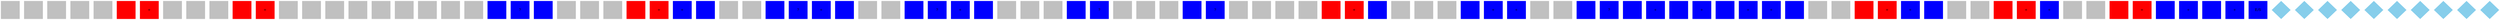 digraph G{
graph [ overlap=true];
edge[weight=0.1];
node [shape=record];
"nodeM_0.0_-1.0"[width=1.0,height=1.0,style=filled, color = gray,pos="0.0,-1.0!",label = " "];
"nodeM_-1.0_0.0"[width=1.0,height=1.0,style=filled, color = gray,pos="-1.0,0.0!",label = " "];
"nodeM_0.0_3.0"[width=1.0,height=1.0,style=filled, color = gray,pos="0.0,3.0!",label = " "];
"nodeM_1.0_2.0"[width=1.0,height=1.0,style=filled, color = gray,pos="1.0,2.0!",label = " "];
"nodeM_-1.0_2.0"[width=1.0,height=1.0,style=filled, color = gray,pos="-1.0,2.0!",label = " "];
"nodeM_0.0_1.0"[width=1.0,height=1.0,style=filled, color = red,pos="0.0,1.0!",label = " "];
node_1_2_0_0_[width=1.0,height=1.0,style=filled, color = red,pos="0.0,2.0!",label = "+"];
"nodeM_2.0_-1.0"[width=1.0,height=1.0,style=filled, color = gray,pos="2.0,-1.0!",label = " "];
"nodeM_2.0_3.0"[width=1.0,height=1.0,style=filled, color = gray,pos="2.0,3.0!",label = " "];
"nodeM_3.0_2.0"[width=1.0,height=1.0,style=filled, color = gray,pos="3.0,2.0!",label = " "];
"nodeM_1.0_2.0"[width=1.0,height=1.0,style=filled, color = gray,pos="1.0,2.0!",label = " "];
"nodeM_2.0_1.0"[width=1.0,height=1.0,style=filled, color = red,pos="2.0,1.0!",label = " "];
node_2_2_1_4_0_0_[width=1.0,height=1.0,style=filled, color = red,pos="2.0,2.0!",label = "+"];
"nodeM_4.0_-1.0"[width=1.0,height=1.0,style=filled, color = gray,pos="4.0,-1.0!",label = " "];
"nodeM_3.0_2.0"[width=1.0,height=1.0,style=filled, color = gray,pos="3.0,2.0!",label = " "];
"nodeM_3.0_4.0"[width=1.0,height=1.0,style=filled, color = gray,pos="3.0,4.0!",label = " "];
"nodeM_3.0_6.0"[width=1.0,height=1.0,style=filled, color = gray,pos="3.0,6.0!",label = " "];
"nodeM_5.0_8.0"[width=1.0,height=1.0,style=filled, color = gray,pos="5.0,8.0!",label = " "];
"nodeM_5.0_10.0"[width=1.0,height=1.0,style=filled, color = gray,pos="5.0,10.0!",label = " "];
"nodeM_5.0_12.0"[width=1.0,height=1.0,style=filled, color = gray,pos="5.0,12.0!",label = " "];
"nodeM_4.0_15.0"[width=1.0,height=1.0,style=filled, color = gray,pos="4.0,15.0!",label = " "];
"nodeM_5.0_14.0"[width=1.0,height=1.0,style=filled, color = gray,pos="5.0,14.0!",label = " "];
"nodeM_3.0_14.0"[width=1.0,height=1.0,style=filled, color = gray,pos="3.0,14.0!",label = " "];
"nodeM_4.0_13.0"[width=1.0,height=1.0,style=filled, color = blue,pos="4.0,13.0!",label = " "];
node_9_2_8_2_7_2_6_2_5_2_4_2_3_2_2_4_1_4_0_0_[width=1.0,height=1.0,style=filled, color = blue,pos="4.0,14.0!",label = "?"];
"nodeM_4.0_11.0"[width=1.0,height=1.0,style=filled, color = blue,pos="4.0,11.0!",label = " "];
"nodeM_2.0_13.0"[width=1.0,height=1.0,style=filled, color = gray,pos="2.0,13.0!",label = " "];
"nodeM_2.0_11.0"[width=1.0,height=1.0,style=filled, color = gray,pos="2.0,11.0!",label = " "];
"nodeM_1.0_12.0"[width=1.0,height=1.0,style=filled, color = gray,pos="1.0,12.0!",label = " "];
"nodeM_3.0_12.0"[width=1.0,height=1.0,style=filled, color = red,pos="3.0,12.0!",label = " "];
node_9_3_8_2_7_2_6_2_5_2_4_2_3_2_2_4_1_4_0_0_[width=1.0,height=1.0,style=filled, color = red,pos="2.0,12.0!",label = "+"];
node_8_2_7_2_6_2_5_2_4_2_3_2_2_4_1_4_0_0_[width=1.0,height=1.0,style=filled, color = blue,pos="4.0,12.0!",label = "+"];
"nodeM_4.0_9.0"[width=1.0,height=1.0,style=filled, color = blue,pos="4.0,9.0!",label = " "];
"nodeM_2.0_11.0"[width=1.0,height=1.0,style=filled, color = gray,pos="2.0,11.0!",label = " "];
"nodeM_2.0_9.0"[width=1.0,height=1.0,style=filled, color = gray,pos="2.0,9.0!",label = " "];
"nodeM_1.0_10.0"[width=1.0,height=1.0,style=filled, color = gray,pos="1.0,10.0!",label = " "];
"nodeM_3.0_10.0"[width=1.0,height=1.0,style=filled, color = blue,pos="3.0,10.0!",label = " "];
node_8_3_7_2_6_2_5_2_4_2_3_2_2_4_1_4_0_0_[width=1.0,height=1.0,style=filled, color = blue,pos="2.0,10.0!",label = "?"];
node_7_2_6_2_5_2_4_2_3_2_2_4_1_4_0_0_[width=1.0,height=1.0,style=filled, color = blue,pos="4.0,10.0!",label = "+"];
"nodeM_4.0_7.0"[width=1.0,height=1.0,style=filled, color = blue,pos="4.0,7.0!",label = " "];
"nodeM_2.0_9.0"[width=1.0,height=1.0,style=filled, color = gray,pos="2.0,9.0!",label = " "];
"nodeM_2.0_7.0"[width=1.0,height=1.0,style=filled, color = gray,pos="2.0,7.0!",label = " "];
"nodeM_1.0_8.0"[width=1.0,height=1.0,style=filled, color = gray,pos="1.0,8.0!",label = " "];
"nodeM_3.0_8.0"[width=1.0,height=1.0,style=filled, color = blue,pos="3.0,8.0!",label = " "];
node_7_3_6_2_5_2_4_2_3_2_2_4_1_4_0_0_[width=1.0,height=1.0,style=filled, color = blue,pos="2.0,8.0!",label = "?"];
node_6_2_5_2_4_2_3_2_2_4_1_4_0_0_[width=1.0,height=1.0,style=filled, color = blue,pos="4.0,8.0!",label = "+"];
"nodeM_4.0_5.0"[width=1.0,height=1.0,style=filled, color = blue,pos="4.0,5.0!",label = " "];
"nodeM_6.0_5.0"[width=1.0,height=1.0,style=filled, color = gray,pos="6.0,5.0!",label = " "];
"nodeM_6.0_9.0"[width=1.0,height=1.0,style=filled, color = gray,pos="6.0,9.0!",label = " "];
"nodeM_7.0_8.0"[width=1.0,height=1.0,style=filled, color = gray,pos="7.0,8.0!",label = " "];
"nodeM_5.0_8.0"[width=1.0,height=1.0,style=filled, color = gray,pos="5.0,8.0!",label = " "];
"nodeM_6.0_7.0"[width=1.0,height=1.0,style=filled, color = blue,pos="6.0,7.0!",label = " "];
node_7_2_6_4_5_2_4_2_3_2_2_4_1_4_0_0_[width=1.0,height=1.0,style=filled, color = blue,pos="6.0,8.0!",label = "?"];
"nodeM_8.0_5.0"[width=1.0,height=1.0,style=filled, color = gray,pos="8.0,5.0!",label = " "];
"nodeM_8.0_9.0"[width=1.0,height=1.0,style=filled, color = gray,pos="8.0,9.0!",label = " "];
"nodeM_9.0_8.0"[width=1.0,height=1.0,style=filled, color = gray,pos="9.0,8.0!",label = " "];
"nodeM_7.0_8.0"[width=1.0,height=1.0,style=filled, color = gray,pos="7.0,8.0!",label = " "];
"nodeM_8.0_7.0"[width=1.0,height=1.0,style=filled, color = blue,pos="8.0,7.0!",label = " "];
node_8_2_7_4_6_4_5_2_4_2_3_2_2_4_1_4_0_0_[width=1.0,height=1.0,style=filled, color = blue,pos="8.0,8.0!",label = "?"];
"nodeM_10.0_5.0"[width=1.0,height=1.0,style=filled, color = gray,pos="10.0,5.0!",label = " "];
"nodeM_9.0_8.0"[width=1.0,height=1.0,style=filled, color = gray,pos="9.0,8.0!",label = " "];
"nodeM_10.0_11.0"[width=1.0,height=1.0,style=filled, color = gray,pos="10.0,11.0!",label = " "];
"nodeM_11.0_10.0"[width=1.0,height=1.0,style=filled, color = gray,pos="11.0,10.0!",label = " "];
"nodeM_9.0_10.0"[width=1.0,height=1.0,style=filled, color = gray,pos="9.0,10.0!",label = " "];
"nodeM_10.0_9.0"[width=1.0,height=1.0,style=filled, color = red,pos="10.0,9.0!",label = " "];
node_10_2_9_2_8_4_7_4_6_4_5_2_4_2_3_2_2_4_1_4_0_0_[width=1.0,height=1.0,style=filled, color = red,pos="10.0,10.0!",label = "+"];
"nodeM_10.0_7.0"[width=1.0,height=1.0,style=filled, color = blue,pos="10.0,7.0!",label = " "];
"nodeM_12.0_9.0"[width=1.0,height=1.0,style=filled, color = gray,pos="12.0,9.0!",label = " "];
"nodeM_12.0_7.0"[width=1.0,height=1.0,style=filled, color = gray,pos="12.0,7.0!",label = " "];
"nodeM_13.0_8.0"[width=1.0,height=1.0,style=filled, color = gray,pos="13.0,8.0!",label = " "];
"nodeM_11.0_8.0"[width=1.0,height=1.0,style=filled, color = blue,pos="11.0,8.0!",label = " "];
node_10_4_9_2_8_4_7_4_6_4_5_2_4_2_3_2_2_4_1_4_0_0_[width=1.0,height=1.0,style=filled, color = blue,pos="12.0,8.0!",label = "+"];
node_9_2_8_4_7_4_6_4_5_2_4_2_3_2_2_4_1_4_0_0_[width=1.0,height=1.0,style=filled, color = blue,pos="10.0,8.0!",label = "+"];
"nodeM_12.0_7.0"[width=1.0,height=1.0,style=filled, color = gray,pos="12.0,7.0!",label = " "];
"nodeM_12.0_5.0"[width=1.0,height=1.0,style=filled, color = gray,pos="12.0,5.0!",label = " "];
"nodeM_13.0_6.0"[width=1.0,height=1.0,style=filled, color = gray,pos="13.0,6.0!",label = " "];
"nodeM_11.0_6.0"[width=1.0,height=1.0,style=filled, color = blue,pos="11.0,6.0!",label = " "];
node_9_4_8_4_7_4_6_4_5_2_4_2_3_2_2_4_1_4_0_0_[width=1.0,height=1.0,style=filled, color = blue,pos="12.0,6.0!",label = "?"];
"nodeM_9.0_6.0"[width=1.0,height=1.0,style=filled, color = blue,pos="9.0,6.0!",label = " "];
node_8_4_7_4_6_4_5_2_4_2_3_2_2_4_1_4_0_0_[width=1.0,height=1.0,style=filled, color = blue,pos="10.0,6.0!",label = "+"];
"nodeM_7.0_6.0"[width=1.0,height=1.0,style=filled, color = blue,pos="7.0,6.0!",label = " "];
node_7_4_6_4_5_2_4_2_3_2_2_4_1_4_0_0_[width=1.0,height=1.0,style=filled, color = blue,pos="8.0,6.0!",label = "+"];
"nodeM_5.0_6.0"[width=1.0,height=1.0,style=filled, color = blue,pos="5.0,6.0!",label = " "];
node_6_4_5_2_4_2_3_2_2_4_1_4_0_0_[width=1.0,height=1.0,style=filled, color = blue,pos="6.0,6.0!",label = "+"];
node_5_2_4_2_3_2_2_4_1_4_0_0_[width=1.0,height=1.0,style=filled, color = blue,pos="4.0,6.0!",label = "+"];
"nodeM_4.0_3.0"[width=1.0,height=1.0,style=filled, color = blue,pos="4.0,3.0!",label = " "];
"nodeM_6.0_5.0"[width=1.0,height=1.0,style=filled, color = gray,pos="6.0,5.0!",label = " "];
"nodeM_6.0_3.0"[width=1.0,height=1.0,style=filled, color = gray,pos="6.0,3.0!",label = " "];
"nodeM_7.0_4.0"[width=1.0,height=1.0,style=filled, color = gray,pos="7.0,4.0!",label = " "];
"nodeM_5.0_4.0"[width=1.0,height=1.0,style=filled, color = red,pos="5.0,4.0!",label = " "];
node_5_4_4_2_3_2_2_4_1_4_0_0_[width=1.0,height=1.0,style=filled, color = red,pos="6.0,4.0!",label = "+"];
node_4_2_3_2_2_4_1_4_0_0_[width=1.0,height=1.0,style=filled, color = blue,pos="4.0,4.0!",label = "+"];
"nodeM_4.0_1.0"[width=1.0,height=1.0,style=filled, color = blue,pos="4.0,1.0!",label = " "];
"nodeM_6.0_3.0"[width=1.0,height=1.0,style=filled, color = gray,pos="6.0,3.0!",label = " "];
"nodeM_6.0_1.0"[width=1.0,height=1.0,style=filled, color = gray,pos="6.0,1.0!",label = " "];
"nodeM_7.0_2.0"[width=1.0,height=1.0,style=filled, color = gray,pos="7.0,2.0!",label = " "];
"nodeM_5.0_2.0"[width=1.0,height=1.0,style=filled, color = red,pos="5.0,2.0!",label = " "];
node_4_4_3_2_2_4_1_4_0_0_[width=1.0,height=1.0,style=filled, color = red,pos="6.0,2.0!",label = "+"];
node_3_2_2_4_1_4_0_0_[width=1.0,height=1.0,style=filled, color = blue,pos="4.0,2.0!",label = "+"];
"nodeM_6.0_1.0"[width=1.0,height=1.0,style=filled, color = gray,pos="6.0,1.0!",label = " "];
"nodeM_6.0_-1.0"[width=1.0,height=1.0,style=filled, color = gray,pos="6.0,-1.0!",label = " "];
"nodeM_7.0_0.0"[width=1.0,height=1.0,style=filled, color = gray,pos="7.0,0.0!",label = " "];
"nodeM_5.0_0.0"[width=1.0,height=1.0,style=filled, color = red,pos="5.0,0.0!",label = " "];
node_3_4_2_4_1_4_0_0_[width=1.0,height=1.0,style=filled, color = red,pos="6.0,0.0!",label = "+"];
"nodeM_3.0_0.0"[width=1.0,height=1.0,style=filled, color = blue,pos="3.0,0.0!",label = " "];
node_2_4_1_4_0_0_[width=1.0,height=1.0,style=filled, color = blue,pos="4.0,0.0!",label = "+"];
"nodeM_1.0_0.0"[width=1.0,height=1.0,style=filled, color = blue,pos="1.0,0.0!",label = " "];
node_1_4_0_0_[width=1.0,height=1.0,style=filled, color = blue,pos="2.0,0.0!",label = "+"];
node_0_0_[width=1.0,height=1.0,style=filled, color = blue,pos="0.0,0.0!",label = "E/S"];
"nodeCamino_0.0_0.0"[width=1,height=1,shape=diamond,style=filled, color = skyblue,pos="0.0,0.0!",label = " "];
"nodeCamino_2.0_0.0"[width=1,height=1,shape=diamond,style=filled, color = skyblue,pos="2.0,0.0!",label = " "];
"nodeCamino_4.0_0.0"[width=1,height=1,shape=diamond,style=filled, color = skyblue,pos="4.0,0.0!",label = " "];
"nodeCamino_4.0_2.0"[width=1,height=1,shape=diamond,style=filled, color = skyblue,pos="4.0,2.0!",label = " "];
"nodeCamino_4.0_4.0"[width=1,height=1,shape=diamond,style=filled, color = skyblue,pos="4.0,4.0!",label = " "];
"nodeCamino_4.0_6.0"[width=1,height=1,shape=diamond,style=filled, color = skyblue,pos="4.0,6.0!",label = " "];
"nodeCamino_6.0_6.0"[width=1,height=1,shape=diamond,style=filled, color = skyblue,pos="6.0,6.0!",label = " "];
"nodeCamino_8.0_6.0"[width=1,height=1,shape=diamond,style=filled, color = skyblue,pos="8.0,6.0!",label = " "];
"nodeCamino_10.0_6.0"[width=1,height=1,shape=diamond,style=filled, color = skyblue,pos="10.0,6.0!",label = " "];
"nodeCamino_10.0_8.0"[width=1,height=1,shape=diamond,style=filled, color = skyblue,pos="10.0,8.0!",label = " "];
}